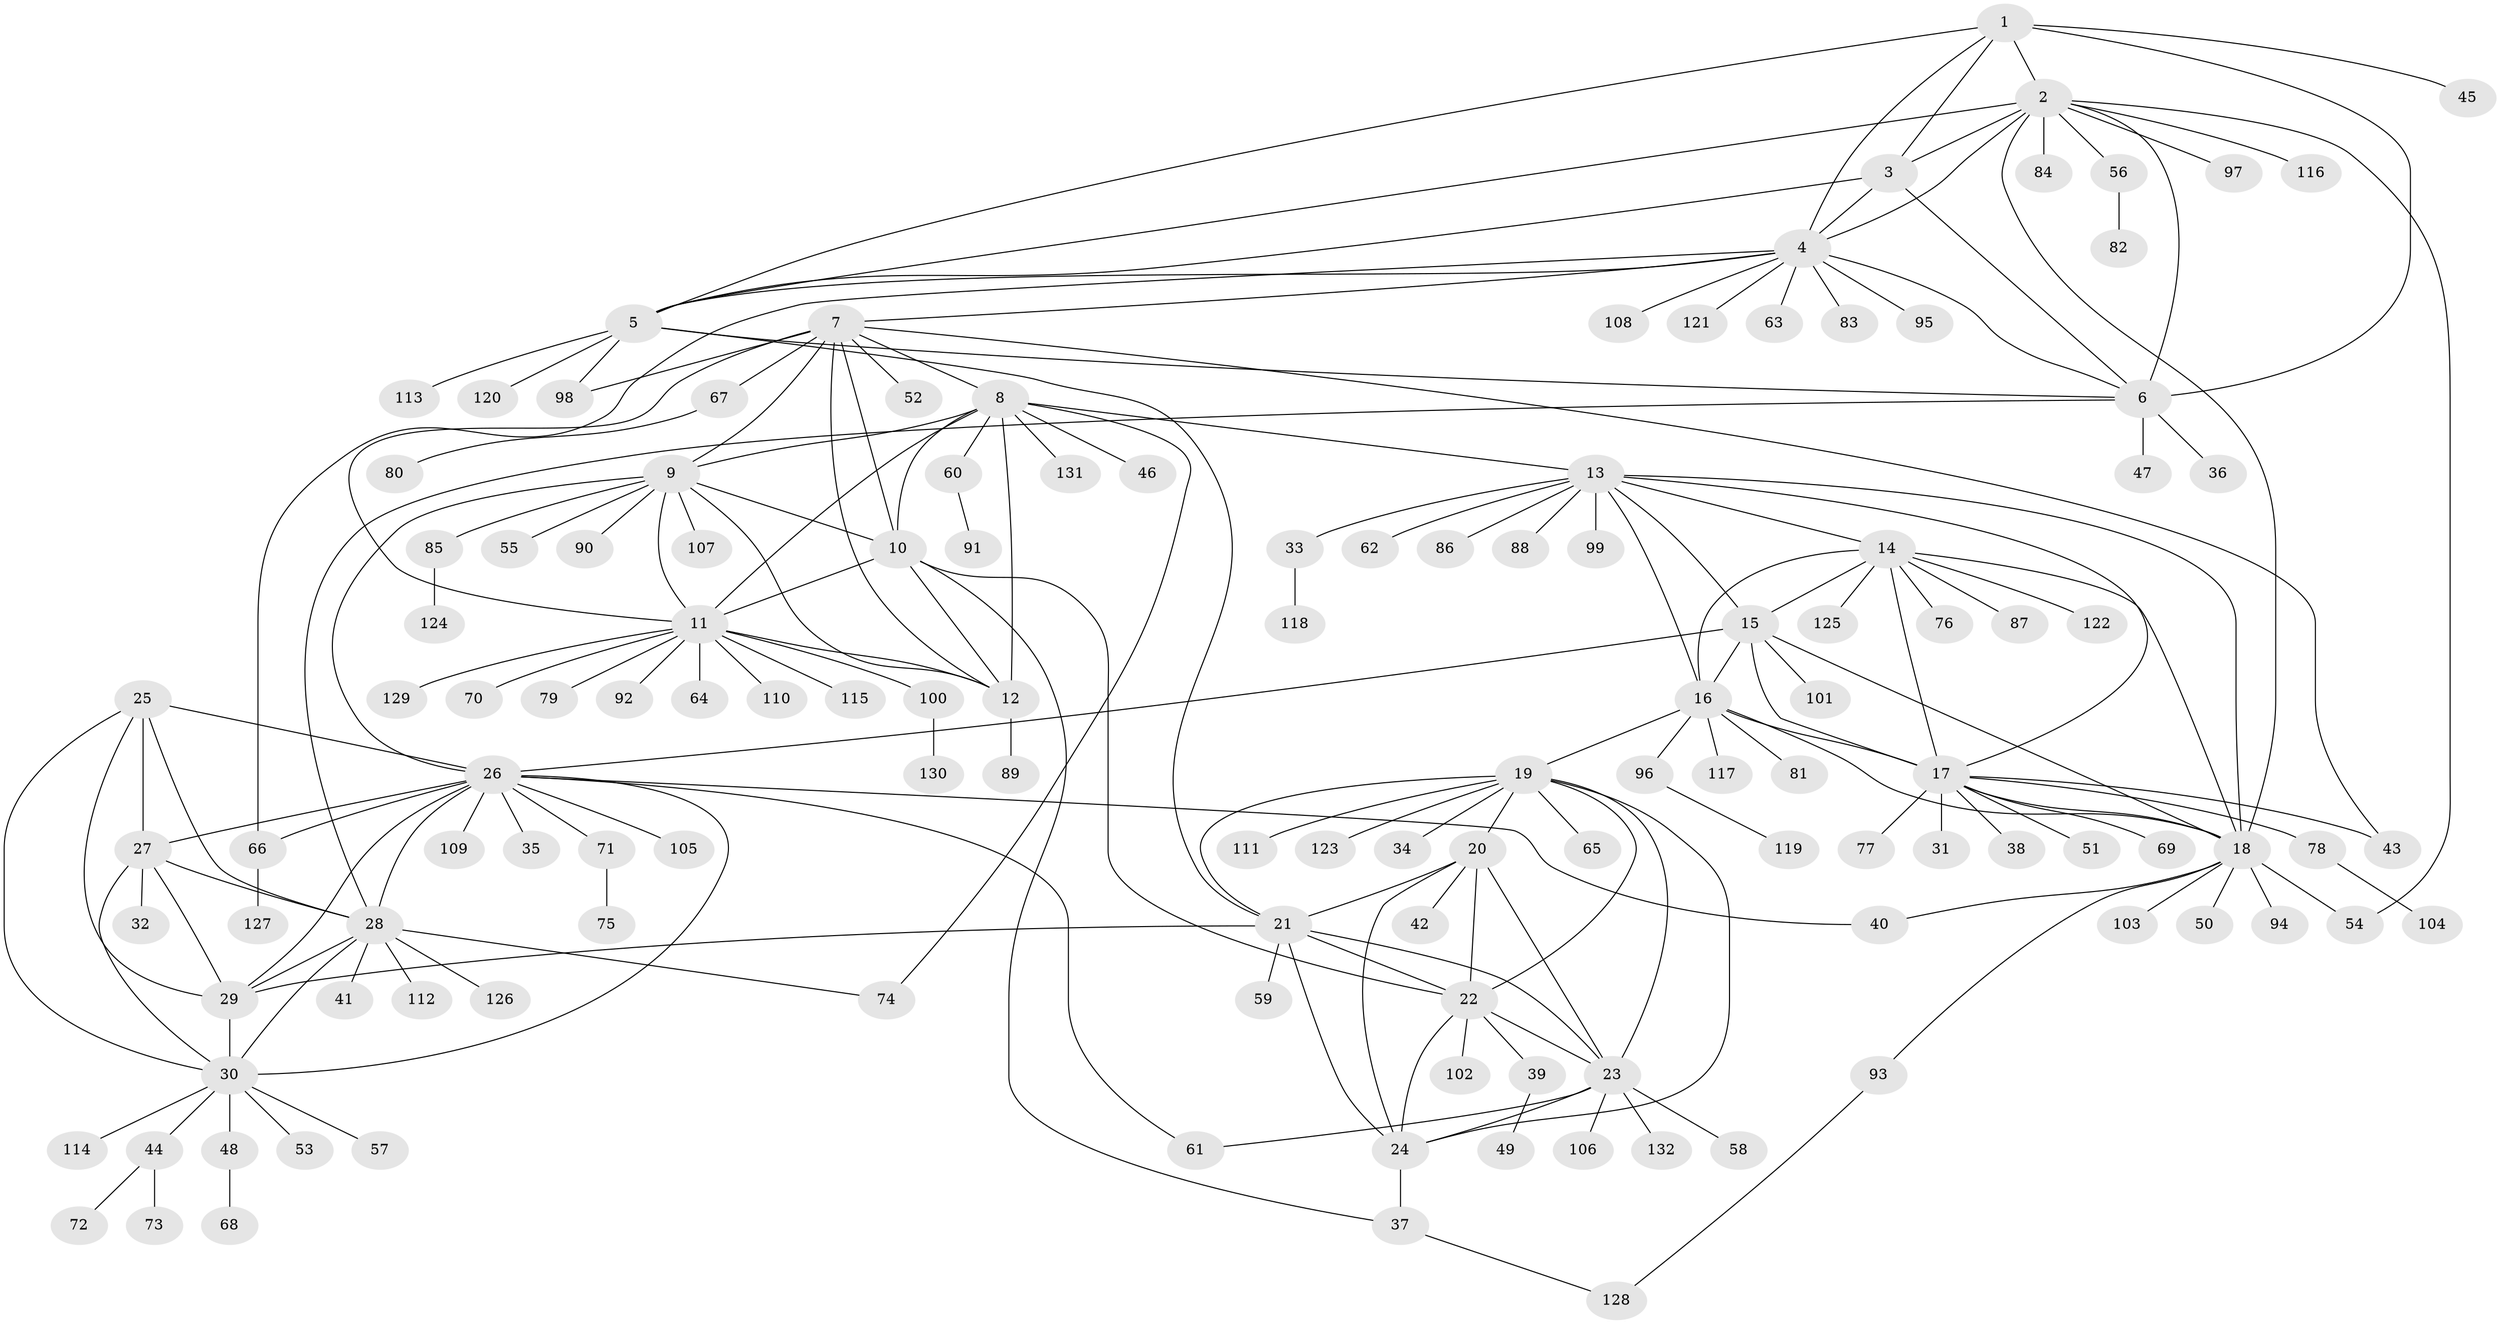 // coarse degree distribution, {5: 0.019230769230769232, 9: 0.028846153846153848, 10: 0.009615384615384616, 8: 0.057692307692307696, 6: 0.009615384615384616, 11: 0.028846153846153848, 12: 0.019230769230769232, 4: 0.019230769230769232, 7: 0.019230769230769232, 1: 0.6634615384615384, 3: 0.009615384615384616, 2: 0.11538461538461539}
// Generated by graph-tools (version 1.1) at 2025/42/03/06/25 10:42:10]
// undirected, 132 vertices, 196 edges
graph export_dot {
graph [start="1"]
  node [color=gray90,style=filled];
  1;
  2;
  3;
  4;
  5;
  6;
  7;
  8;
  9;
  10;
  11;
  12;
  13;
  14;
  15;
  16;
  17;
  18;
  19;
  20;
  21;
  22;
  23;
  24;
  25;
  26;
  27;
  28;
  29;
  30;
  31;
  32;
  33;
  34;
  35;
  36;
  37;
  38;
  39;
  40;
  41;
  42;
  43;
  44;
  45;
  46;
  47;
  48;
  49;
  50;
  51;
  52;
  53;
  54;
  55;
  56;
  57;
  58;
  59;
  60;
  61;
  62;
  63;
  64;
  65;
  66;
  67;
  68;
  69;
  70;
  71;
  72;
  73;
  74;
  75;
  76;
  77;
  78;
  79;
  80;
  81;
  82;
  83;
  84;
  85;
  86;
  87;
  88;
  89;
  90;
  91;
  92;
  93;
  94;
  95;
  96;
  97;
  98;
  99;
  100;
  101;
  102;
  103;
  104;
  105;
  106;
  107;
  108;
  109;
  110;
  111;
  112;
  113;
  114;
  115;
  116;
  117;
  118;
  119;
  120;
  121;
  122;
  123;
  124;
  125;
  126;
  127;
  128;
  129;
  130;
  131;
  132;
  1 -- 2;
  1 -- 3;
  1 -- 4;
  1 -- 5;
  1 -- 6;
  1 -- 45;
  2 -- 3;
  2 -- 4;
  2 -- 5;
  2 -- 6;
  2 -- 18;
  2 -- 54;
  2 -- 56;
  2 -- 84;
  2 -- 97;
  2 -- 116;
  3 -- 4;
  3 -- 5;
  3 -- 6;
  4 -- 5;
  4 -- 6;
  4 -- 7;
  4 -- 63;
  4 -- 66;
  4 -- 83;
  4 -- 95;
  4 -- 108;
  4 -- 121;
  5 -- 6;
  5 -- 21;
  5 -- 98;
  5 -- 113;
  5 -- 120;
  6 -- 28;
  6 -- 36;
  6 -- 47;
  7 -- 8;
  7 -- 9;
  7 -- 10;
  7 -- 11;
  7 -- 12;
  7 -- 43;
  7 -- 52;
  7 -- 67;
  7 -- 98;
  8 -- 9;
  8 -- 10;
  8 -- 11;
  8 -- 12;
  8 -- 13;
  8 -- 46;
  8 -- 60;
  8 -- 74;
  8 -- 131;
  9 -- 10;
  9 -- 11;
  9 -- 12;
  9 -- 26;
  9 -- 55;
  9 -- 85;
  9 -- 90;
  9 -- 107;
  10 -- 11;
  10 -- 12;
  10 -- 22;
  10 -- 37;
  11 -- 12;
  11 -- 64;
  11 -- 70;
  11 -- 79;
  11 -- 92;
  11 -- 100;
  11 -- 110;
  11 -- 115;
  11 -- 129;
  12 -- 89;
  13 -- 14;
  13 -- 15;
  13 -- 16;
  13 -- 17;
  13 -- 18;
  13 -- 33;
  13 -- 62;
  13 -- 86;
  13 -- 88;
  13 -- 99;
  14 -- 15;
  14 -- 16;
  14 -- 17;
  14 -- 18;
  14 -- 76;
  14 -- 87;
  14 -- 122;
  14 -- 125;
  15 -- 16;
  15 -- 17;
  15 -- 18;
  15 -- 26;
  15 -- 101;
  16 -- 17;
  16 -- 18;
  16 -- 19;
  16 -- 81;
  16 -- 96;
  16 -- 117;
  17 -- 18;
  17 -- 31;
  17 -- 38;
  17 -- 43;
  17 -- 51;
  17 -- 69;
  17 -- 77;
  17 -- 78;
  18 -- 40;
  18 -- 50;
  18 -- 54;
  18 -- 93;
  18 -- 94;
  18 -- 103;
  19 -- 20;
  19 -- 21;
  19 -- 22;
  19 -- 23;
  19 -- 24;
  19 -- 34;
  19 -- 65;
  19 -- 111;
  19 -- 123;
  20 -- 21;
  20 -- 22;
  20 -- 23;
  20 -- 24;
  20 -- 42;
  21 -- 22;
  21 -- 23;
  21 -- 24;
  21 -- 29;
  21 -- 59;
  22 -- 23;
  22 -- 24;
  22 -- 39;
  22 -- 102;
  23 -- 24;
  23 -- 58;
  23 -- 61;
  23 -- 106;
  23 -- 132;
  24 -- 37;
  25 -- 26;
  25 -- 27;
  25 -- 28;
  25 -- 29;
  25 -- 30;
  26 -- 27;
  26 -- 28;
  26 -- 29;
  26 -- 30;
  26 -- 35;
  26 -- 40;
  26 -- 61;
  26 -- 66;
  26 -- 71;
  26 -- 105;
  26 -- 109;
  27 -- 28;
  27 -- 29;
  27 -- 30;
  27 -- 32;
  28 -- 29;
  28 -- 30;
  28 -- 41;
  28 -- 74;
  28 -- 112;
  28 -- 126;
  29 -- 30;
  30 -- 44;
  30 -- 48;
  30 -- 53;
  30 -- 57;
  30 -- 114;
  33 -- 118;
  37 -- 128;
  39 -- 49;
  44 -- 72;
  44 -- 73;
  48 -- 68;
  56 -- 82;
  60 -- 91;
  66 -- 127;
  67 -- 80;
  71 -- 75;
  78 -- 104;
  85 -- 124;
  93 -- 128;
  96 -- 119;
  100 -- 130;
}
